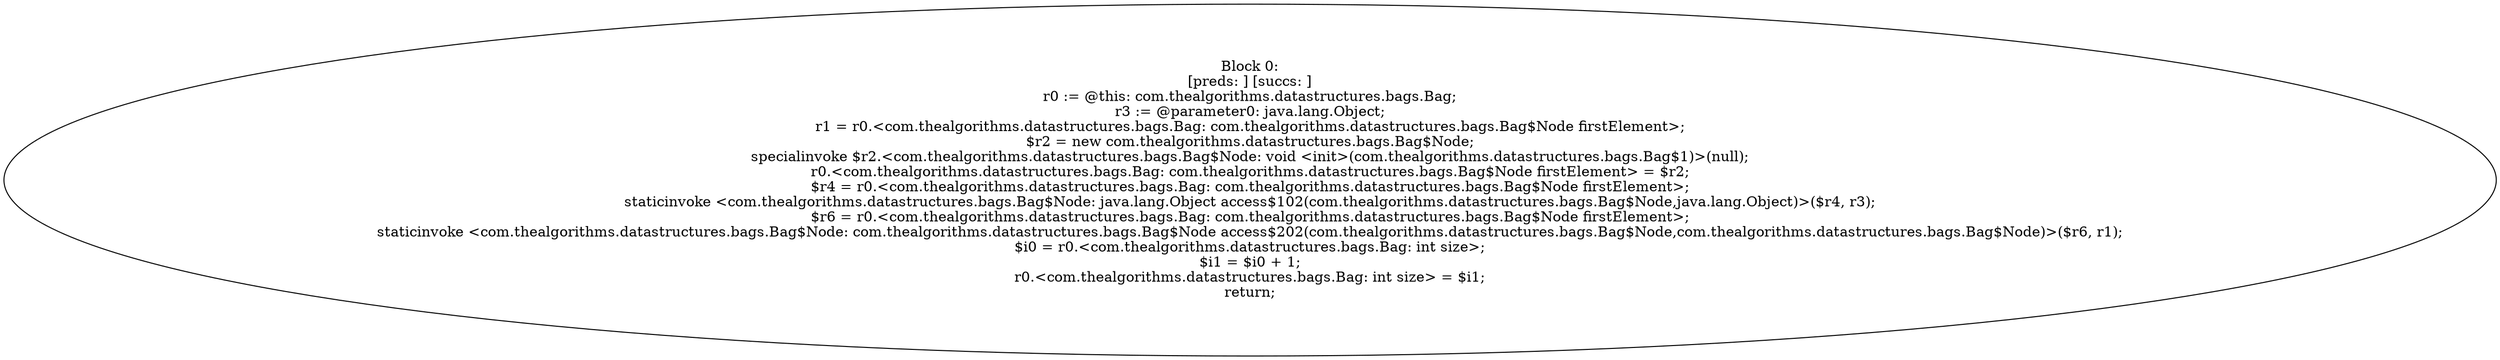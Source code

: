 digraph "unitGraph" {
    "Block 0:
[preds: ] [succs: ]
r0 := @this: com.thealgorithms.datastructures.bags.Bag;
r3 := @parameter0: java.lang.Object;
r1 = r0.<com.thealgorithms.datastructures.bags.Bag: com.thealgorithms.datastructures.bags.Bag$Node firstElement>;
$r2 = new com.thealgorithms.datastructures.bags.Bag$Node;
specialinvoke $r2.<com.thealgorithms.datastructures.bags.Bag$Node: void <init>(com.thealgorithms.datastructures.bags.Bag$1)>(null);
r0.<com.thealgorithms.datastructures.bags.Bag: com.thealgorithms.datastructures.bags.Bag$Node firstElement> = $r2;
$r4 = r0.<com.thealgorithms.datastructures.bags.Bag: com.thealgorithms.datastructures.bags.Bag$Node firstElement>;
staticinvoke <com.thealgorithms.datastructures.bags.Bag$Node: java.lang.Object access$102(com.thealgorithms.datastructures.bags.Bag$Node,java.lang.Object)>($r4, r3);
$r6 = r0.<com.thealgorithms.datastructures.bags.Bag: com.thealgorithms.datastructures.bags.Bag$Node firstElement>;
staticinvoke <com.thealgorithms.datastructures.bags.Bag$Node: com.thealgorithms.datastructures.bags.Bag$Node access$202(com.thealgorithms.datastructures.bags.Bag$Node,com.thealgorithms.datastructures.bags.Bag$Node)>($r6, r1);
$i0 = r0.<com.thealgorithms.datastructures.bags.Bag: int size>;
$i1 = $i0 + 1;
r0.<com.thealgorithms.datastructures.bags.Bag: int size> = $i1;
return;
"
}
